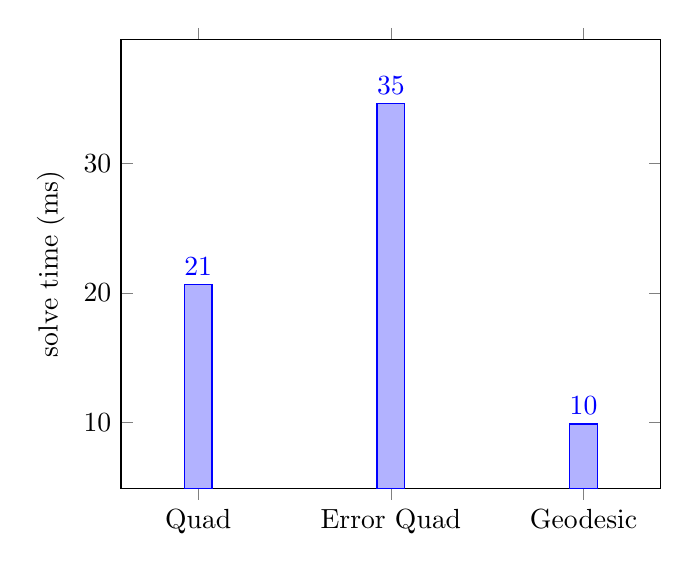 % \begin{tikzpicture}
% \begin{axis}[ybar, ylabel={solve time (ms)}, enlargelimits={0.2}, legend style={at={(0.5,-0.12)
% }, anchor={north}, legend columns={-1}}, symbolic x coords={Quat,RP,MRP,RPY,Exp,Cay,dMRP,Vec}, xtick={data}, nodes near coords, nodes near coords align={vertical}, every node near coord/.append style={/pgf/number format/.cd, fixed,precision=0}]
%     \addplot
%         coordinates {
%             (Exp,31.454)
%             (Cay,20.627)
%             (dMRP,24.195)
%             (Vec,13.289)
%         }
%         ;
%     \addplot
%         coordinates {
%             (Exp,31.091)
%             (Cay,34.631)
%             (dMRP,58.142)
%             (Vec,25.631)
%         }
%         ;
%     \addplot
%         coordinates {
%             (Exp,9.094)
%             (Cay,9.873)
%             (dMRP,18.005)
%             (Vec,9.029)
%         }
%         ;
%     \legend{{Quadratic},{Error Quadratic},{Geodesic}}
% \end{axis}
% \end{tikzpicture}

\begin{tikzpicture}
\begin{axis}[ybar, 
    ylabel={solve time (ms)}, 
    enlargelimits={0.2}, 
    legend style={
        at={(0.5,-0.12) }, 
        anchor={north}, 
        legend columns={-1}}, 
    symbolic x coords={Quad, Error Quad, Geodesic}, 
    xtick={data}, 
    nodes near coords, 
    nodes near coords align={vertical}, 
    every node near coord/.append style={/pgf/number format/.cd, fixed,precision=0}
    ]
    \addplot
        coordinates {
            (Quad,20.627)
            (Error Quad,34.631)
            (Geodesic,9.873)
        }
        ;
\end{axis}
\end{tikzpicture}